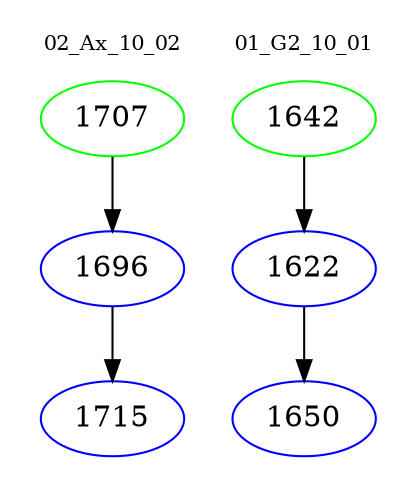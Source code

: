 digraph{
subgraph cluster_0 {
color = white
label = "02_Ax_10_02";
fontsize=10;
T0_1707 [label="1707", color="green"]
T0_1707 -> T0_1696 [color="black"]
T0_1696 [label="1696", color="blue"]
T0_1696 -> T0_1715 [color="black"]
T0_1715 [label="1715", color="blue"]
}
subgraph cluster_1 {
color = white
label = "01_G2_10_01";
fontsize=10;
T1_1642 [label="1642", color="green"]
T1_1642 -> T1_1622 [color="black"]
T1_1622 [label="1622", color="blue"]
T1_1622 -> T1_1650 [color="black"]
T1_1650 [label="1650", color="blue"]
}
}
